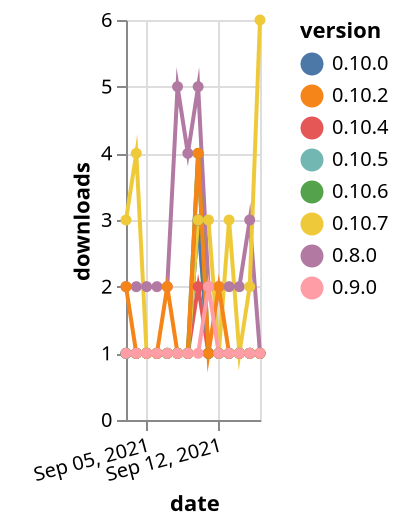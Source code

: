 {"$schema": "https://vega.github.io/schema/vega-lite/v5.json", "description": "A simple bar chart with embedded data.", "data": {"values": [{"date": "2021-09-03", "total": 168, "delta": 1, "version": "0.10.4"}, {"date": "2021-09-04", "total": 169, "delta": 1, "version": "0.10.4"}, {"date": "2021-09-05", "total": 170, "delta": 1, "version": "0.10.4"}, {"date": "2021-09-06", "total": 171, "delta": 1, "version": "0.10.4"}, {"date": "2021-09-07", "total": 172, "delta": 1, "version": "0.10.4"}, {"date": "2021-09-08", "total": 173, "delta": 1, "version": "0.10.4"}, {"date": "2021-09-09", "total": 174, "delta": 1, "version": "0.10.4"}, {"date": "2021-09-10", "total": 176, "delta": 2, "version": "0.10.4"}, {"date": "2021-09-11", "total": 177, "delta": 1, "version": "0.10.4"}, {"date": "2021-09-12", "total": 178, "delta": 1, "version": "0.10.4"}, {"date": "2021-09-13", "total": 179, "delta": 1, "version": "0.10.4"}, {"date": "2021-09-14", "total": 180, "delta": 1, "version": "0.10.4"}, {"date": "2021-09-15", "total": 181, "delta": 1, "version": "0.10.4"}, {"date": "2021-09-16", "total": 182, "delta": 1, "version": "0.10.4"}, {"date": "2021-09-03", "total": 273, "delta": 1, "version": "0.10.5"}, {"date": "2021-09-04", "total": 274, "delta": 1, "version": "0.10.5"}, {"date": "2021-09-05", "total": 275, "delta": 1, "version": "0.10.5"}, {"date": "2021-09-06", "total": 276, "delta": 1, "version": "0.10.5"}, {"date": "2021-09-07", "total": 277, "delta": 1, "version": "0.10.5"}, {"date": "2021-09-08", "total": 278, "delta": 1, "version": "0.10.5"}, {"date": "2021-09-09", "total": 279, "delta": 1, "version": "0.10.5"}, {"date": "2021-09-10", "total": 282, "delta": 3, "version": "0.10.5"}, {"date": "2021-09-11", "total": 283, "delta": 1, "version": "0.10.5"}, {"date": "2021-09-12", "total": 284, "delta": 1, "version": "0.10.5"}, {"date": "2021-09-13", "total": 285, "delta": 1, "version": "0.10.5"}, {"date": "2021-09-14", "total": 286, "delta": 1, "version": "0.10.5"}, {"date": "2021-09-15", "total": 287, "delta": 1, "version": "0.10.5"}, {"date": "2021-09-16", "total": 288, "delta": 1, "version": "0.10.5"}, {"date": "2021-09-03", "total": 621, "delta": 1, "version": "0.10.0"}, {"date": "2021-09-04", "total": 622, "delta": 1, "version": "0.10.0"}, {"date": "2021-09-05", "total": 623, "delta": 1, "version": "0.10.0"}, {"date": "2021-09-06", "total": 624, "delta": 1, "version": "0.10.0"}, {"date": "2021-09-07", "total": 625, "delta": 1, "version": "0.10.0"}, {"date": "2021-09-08", "total": 626, "delta": 1, "version": "0.10.0"}, {"date": "2021-09-09", "total": 627, "delta": 1, "version": "0.10.0"}, {"date": "2021-09-10", "total": 630, "delta": 3, "version": "0.10.0"}, {"date": "2021-09-11", "total": 631, "delta": 1, "version": "0.10.0"}, {"date": "2021-09-12", "total": 632, "delta": 1, "version": "0.10.0"}, {"date": "2021-09-13", "total": 633, "delta": 1, "version": "0.10.0"}, {"date": "2021-09-14", "total": 634, "delta": 1, "version": "0.10.0"}, {"date": "2021-09-15", "total": 635, "delta": 1, "version": "0.10.0"}, {"date": "2021-09-16", "total": 636, "delta": 1, "version": "0.10.0"}, {"date": "2021-09-03", "total": 16253, "delta": 2, "version": "0.8.0"}, {"date": "2021-09-04", "total": 16255, "delta": 2, "version": "0.8.0"}, {"date": "2021-09-05", "total": 16257, "delta": 2, "version": "0.8.0"}, {"date": "2021-09-06", "total": 16259, "delta": 2, "version": "0.8.0"}, {"date": "2021-09-07", "total": 16261, "delta": 2, "version": "0.8.0"}, {"date": "2021-09-08", "total": 16266, "delta": 5, "version": "0.8.0"}, {"date": "2021-09-09", "total": 16270, "delta": 4, "version": "0.8.0"}, {"date": "2021-09-10", "total": 16275, "delta": 5, "version": "0.8.0"}, {"date": "2021-09-11", "total": 16277, "delta": 2, "version": "0.8.0"}, {"date": "2021-09-12", "total": 16279, "delta": 2, "version": "0.8.0"}, {"date": "2021-09-13", "total": 16281, "delta": 2, "version": "0.8.0"}, {"date": "2021-09-14", "total": 16283, "delta": 2, "version": "0.8.0"}, {"date": "2021-09-15", "total": 16286, "delta": 3, "version": "0.8.0"}, {"date": "2021-09-16", "total": 16287, "delta": 1, "version": "0.8.0"}, {"date": "2021-09-03", "total": 150, "delta": 3, "version": "0.10.7"}, {"date": "2021-09-04", "total": 154, "delta": 4, "version": "0.10.7"}, {"date": "2021-09-05", "total": 155, "delta": 1, "version": "0.10.7"}, {"date": "2021-09-06", "total": 156, "delta": 1, "version": "0.10.7"}, {"date": "2021-09-07", "total": 157, "delta": 1, "version": "0.10.7"}, {"date": "2021-09-08", "total": 158, "delta": 1, "version": "0.10.7"}, {"date": "2021-09-09", "total": 159, "delta": 1, "version": "0.10.7"}, {"date": "2021-09-10", "total": 162, "delta": 3, "version": "0.10.7"}, {"date": "2021-09-11", "total": 165, "delta": 3, "version": "0.10.7"}, {"date": "2021-09-12", "total": 166, "delta": 1, "version": "0.10.7"}, {"date": "2021-09-13", "total": 169, "delta": 3, "version": "0.10.7"}, {"date": "2021-09-14", "total": 170, "delta": 1, "version": "0.10.7"}, {"date": "2021-09-15", "total": 172, "delta": 2, "version": "0.10.7"}, {"date": "2021-09-16", "total": 178, "delta": 6, "version": "0.10.7"}, {"date": "2021-09-03", "total": 3301, "delta": 1, "version": "0.10.6"}, {"date": "2021-09-04", "total": 3302, "delta": 1, "version": "0.10.6"}, {"date": "2021-09-05", "total": 3303, "delta": 1, "version": "0.10.6"}, {"date": "2021-09-06", "total": 3304, "delta": 1, "version": "0.10.6"}, {"date": "2021-09-07", "total": 3305, "delta": 1, "version": "0.10.6"}, {"date": "2021-09-08", "total": 3306, "delta": 1, "version": "0.10.6"}, {"date": "2021-09-09", "total": 3307, "delta": 1, "version": "0.10.6"}, {"date": "2021-09-10", "total": 3311, "delta": 4, "version": "0.10.6"}, {"date": "2021-09-11", "total": 3312, "delta": 1, "version": "0.10.6"}, {"date": "2021-09-12", "total": 3313, "delta": 1, "version": "0.10.6"}, {"date": "2021-09-13", "total": 3314, "delta": 1, "version": "0.10.6"}, {"date": "2021-09-14", "total": 3315, "delta": 1, "version": "0.10.6"}, {"date": "2021-09-15", "total": 3316, "delta": 1, "version": "0.10.6"}, {"date": "2021-09-16", "total": 3317, "delta": 1, "version": "0.10.6"}, {"date": "2021-09-03", "total": 12143, "delta": 2, "version": "0.10.2"}, {"date": "2021-09-04", "total": 12144, "delta": 1, "version": "0.10.2"}, {"date": "2021-09-05", "total": 12145, "delta": 1, "version": "0.10.2"}, {"date": "2021-09-06", "total": 12146, "delta": 1, "version": "0.10.2"}, {"date": "2021-09-07", "total": 12148, "delta": 2, "version": "0.10.2"}, {"date": "2021-09-08", "total": 12149, "delta": 1, "version": "0.10.2"}, {"date": "2021-09-09", "total": 12150, "delta": 1, "version": "0.10.2"}, {"date": "2021-09-10", "total": 12154, "delta": 4, "version": "0.10.2"}, {"date": "2021-09-11", "total": 12155, "delta": 1, "version": "0.10.2"}, {"date": "2021-09-12", "total": 12157, "delta": 2, "version": "0.10.2"}, {"date": "2021-09-13", "total": 12158, "delta": 1, "version": "0.10.2"}, {"date": "2021-09-14", "total": 12159, "delta": 1, "version": "0.10.2"}, {"date": "2021-09-15", "total": 12160, "delta": 1, "version": "0.10.2"}, {"date": "2021-09-16", "total": 12161, "delta": 1, "version": "0.10.2"}, {"date": "2021-09-03", "total": 721, "delta": 1, "version": "0.9.0"}, {"date": "2021-09-04", "total": 722, "delta": 1, "version": "0.9.0"}, {"date": "2021-09-05", "total": 723, "delta": 1, "version": "0.9.0"}, {"date": "2021-09-06", "total": 724, "delta": 1, "version": "0.9.0"}, {"date": "2021-09-07", "total": 725, "delta": 1, "version": "0.9.0"}, {"date": "2021-09-08", "total": 726, "delta": 1, "version": "0.9.0"}, {"date": "2021-09-09", "total": 727, "delta": 1, "version": "0.9.0"}, {"date": "2021-09-10", "total": 728, "delta": 1, "version": "0.9.0"}, {"date": "2021-09-11", "total": 730, "delta": 2, "version": "0.9.0"}, {"date": "2021-09-12", "total": 731, "delta": 1, "version": "0.9.0"}, {"date": "2021-09-13", "total": 732, "delta": 1, "version": "0.9.0"}, {"date": "2021-09-14", "total": 733, "delta": 1, "version": "0.9.0"}, {"date": "2021-09-15", "total": 734, "delta": 1, "version": "0.9.0"}, {"date": "2021-09-16", "total": 735, "delta": 1, "version": "0.9.0"}]}, "width": "container", "mark": {"type": "line", "point": {"filled": true}}, "encoding": {"x": {"field": "date", "type": "temporal", "timeUnit": "yearmonthdate", "title": "date", "axis": {"labelAngle": -15}}, "y": {"field": "delta", "type": "quantitative", "title": "downloads"}, "color": {"field": "version", "type": "nominal"}, "tooltip": {"field": "delta"}}}